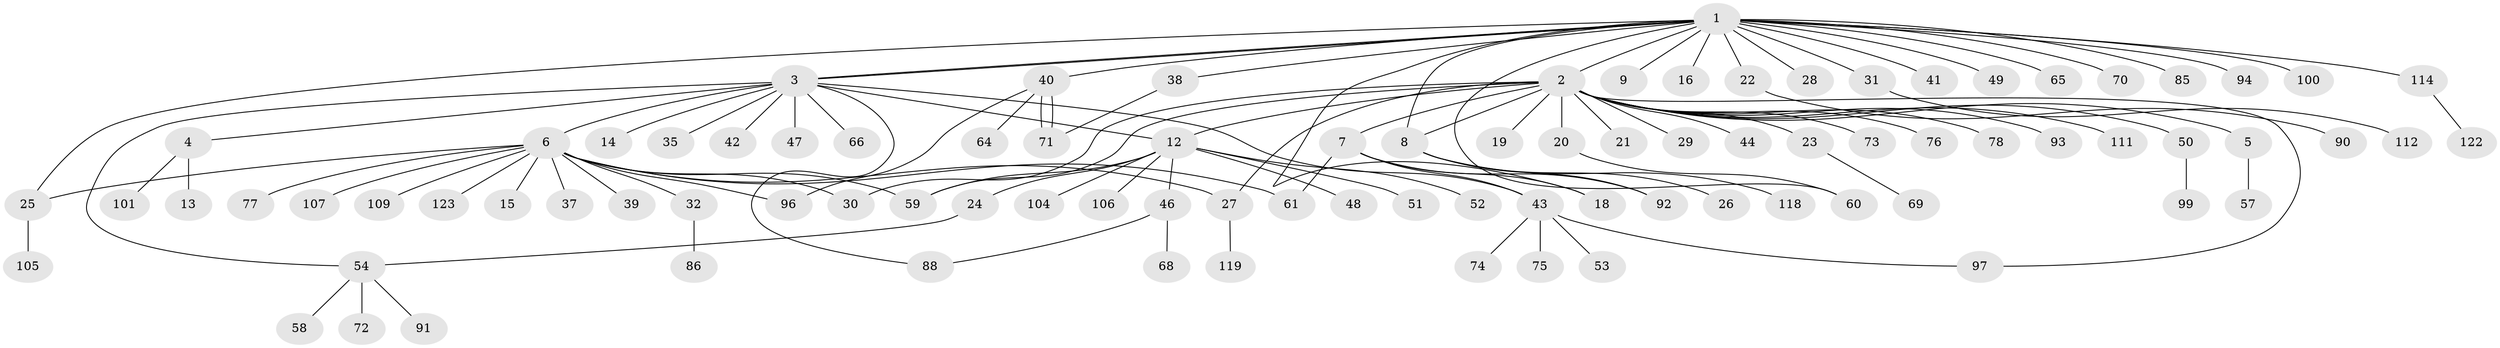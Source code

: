 // original degree distribution, {20: 0.008130081300813009, 18: 0.008130081300813009, 14: 0.008130081300813009, 3: 0.08943089430894309, 2: 0.21951219512195122, 15: 0.008130081300813009, 6: 0.008130081300813009, 5: 0.032520325203252036, 1: 0.5691056910569106, 11: 0.008130081300813009, 7: 0.008130081300813009, 4: 0.032520325203252036}
// Generated by graph-tools (version 1.1) at 2025/41/03/06/25 10:41:48]
// undirected, 91 vertices, 109 edges
graph export_dot {
graph [start="1"]
  node [color=gray90,style=filled];
  1 [super="+62"];
  2 [super="+11"];
  3 [super="+10"];
  4;
  5 [super="+56"];
  6 [super="+17"];
  7 [super="+95"];
  8 [super="+80"];
  9;
  12 [super="+67"];
  13 [super="+117"];
  14;
  15 [super="+110"];
  16;
  18 [super="+84"];
  19 [super="+34"];
  20 [super="+33"];
  21;
  22;
  23 [super="+36"];
  24 [super="+98"];
  25;
  26;
  27 [super="+89"];
  28;
  29;
  30 [super="+113"];
  31 [super="+87"];
  32;
  35;
  37 [super="+45"];
  38 [super="+55"];
  39;
  40 [super="+116"];
  41;
  42;
  43 [super="+79"];
  44;
  46 [super="+83"];
  47;
  48;
  49;
  50 [super="+63"];
  51;
  52;
  53 [super="+102"];
  54 [super="+120"];
  57;
  58;
  59 [super="+115"];
  60 [super="+121"];
  61 [super="+81"];
  64;
  65;
  66;
  68;
  69;
  70;
  71 [super="+103"];
  72 [super="+82"];
  73;
  74;
  75;
  76;
  77;
  78;
  85;
  86;
  88;
  90;
  91;
  92;
  93;
  94;
  96 [super="+108"];
  97;
  99;
  100;
  101;
  104;
  105;
  106;
  107;
  109;
  111;
  112;
  114;
  118;
  119;
  122;
  123;
  1 -- 2;
  1 -- 3;
  1 -- 3;
  1 -- 8;
  1 -- 9;
  1 -- 16;
  1 -- 22;
  1 -- 25;
  1 -- 28;
  1 -- 31;
  1 -- 38;
  1 -- 40;
  1 -- 41;
  1 -- 49;
  1 -- 65;
  1 -- 70;
  1 -- 94;
  1 -- 100;
  1 -- 60;
  1 -- 18;
  1 -- 85;
  1 -- 114;
  2 -- 5;
  2 -- 7;
  2 -- 8;
  2 -- 12;
  2 -- 19;
  2 -- 21;
  2 -- 23;
  2 -- 27;
  2 -- 29;
  2 -- 30;
  2 -- 44;
  2 -- 59;
  2 -- 73;
  2 -- 76;
  2 -- 78;
  2 -- 97;
  2 -- 50;
  2 -- 20;
  2 -- 93;
  2 -- 111;
  3 -- 4;
  3 -- 6;
  3 -- 12;
  3 -- 14;
  3 -- 35;
  3 -- 42;
  3 -- 43;
  3 -- 47;
  3 -- 54;
  3 -- 66;
  3 -- 88;
  4 -- 13;
  4 -- 101;
  5 -- 57;
  6 -- 15;
  6 -- 25;
  6 -- 30;
  6 -- 32;
  6 -- 37;
  6 -- 39;
  6 -- 77;
  6 -- 96;
  6 -- 107;
  6 -- 109;
  6 -- 123;
  6 -- 61;
  6 -- 59 [weight=2];
  6 -- 27;
  7 -- 18;
  7 -- 43;
  7 -- 92;
  7 -- 61;
  8 -- 26;
  8 -- 118;
  8 -- 92;
  12 -- 24;
  12 -- 46;
  12 -- 48;
  12 -- 51;
  12 -- 52;
  12 -- 104;
  12 -- 106;
  12 -- 59;
  20 -- 60;
  22 -- 90;
  23 -- 69;
  24 -- 54;
  25 -- 105;
  27 -- 119;
  31 -- 112;
  32 -- 86;
  38 -- 71;
  40 -- 64;
  40 -- 71;
  40 -- 71;
  40 -- 96;
  43 -- 53;
  43 -- 74;
  43 -- 75;
  43 -- 97;
  46 -- 68;
  46 -- 88;
  50 -- 99;
  54 -- 58;
  54 -- 72;
  54 -- 91;
  114 -- 122;
}
